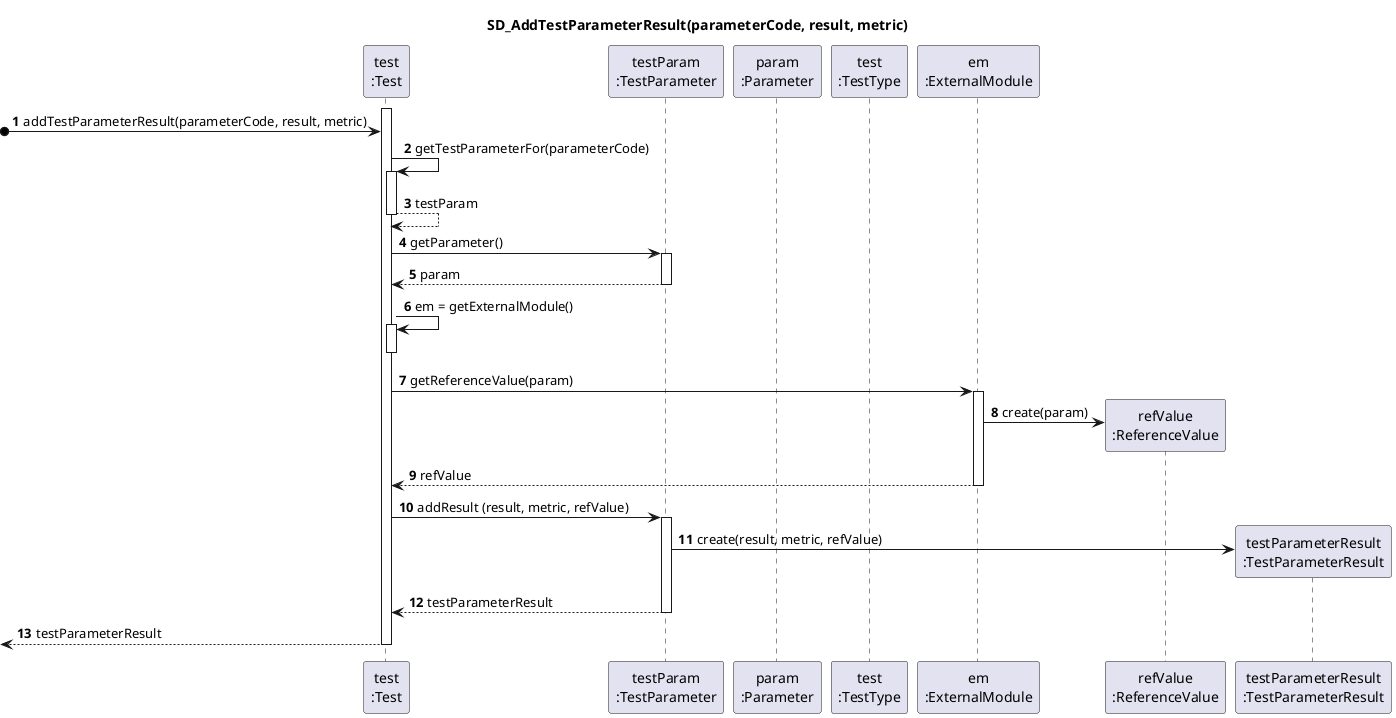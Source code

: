 @startuml
'https://plantuml.com/sequence-diagram

autonumber

title SD_AddTestParameterResult(parameterCode, result, metric)


participant "test\n:Test" as T
participant "testParam\n:TestParameter" as TP
participant "param\n:Parameter" as P
participant "test\n:TestType" as TT
participant "em\n:ExternalModule" as EM
participant "refValue\n:ReferenceValue" as RF
participant "testParameterResult\n:TestParameterResult" as TR

activate T
?o-> T: addTestParameterResult(parameterCode, result, metric)
    T -> T: getTestParameterFor(parameterCode)
activate T
T -->T: testParam
deactivate T
    T -> TP: getParameter()
activate TP
TP --> T: param
deactivate TP

T -> T: em = getExternalModule()
activate T
deactivate T
T -> EM: getReferenceValue(param)
activate EM
EM -> RF**: create(param)
EM --> T: refValue
deactivate EM
T -> TP: addResult (result, metric, refValue)
activate TP
TP -> TR**: create(result, metric, refValue)
TP --> T: testParameterResult
deactivate TP
<--T: testParameterResult
deactivate T

@enduml
